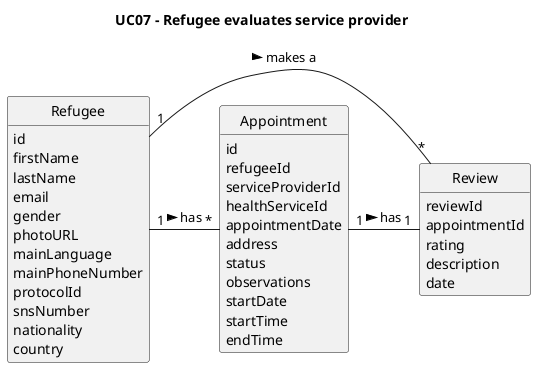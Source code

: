 @startuml
skinparam monochrome true
skinparam packageStyle rectangle
skinparam shadowing false

skinparam classAttributeIconSize 0

hide circle
hide methods

title UC07 - Refugee evaluates service provider

class Refugee {
    id
    firstName
    lastName
    email
    gender
    photoURL
    mainLanguage
    mainPhoneNumber
    protocolId
    snsNumber
    nationality
    country
}

class Review {
    reviewId
    appointmentId
    rating
    description
    date
}

class Appointment{
    id
    refugeeId
    serviceProviderId
    healthServiceId
    appointmentDate
    address
    status
    observations
    startDate
    startTime
    endTime
}

Refugee "1   " - "   *" Review : makes a >
Refugee "1   " - "   *" Appointment : has >
Appointment "1   " - "   1" Review : has >



@enduml